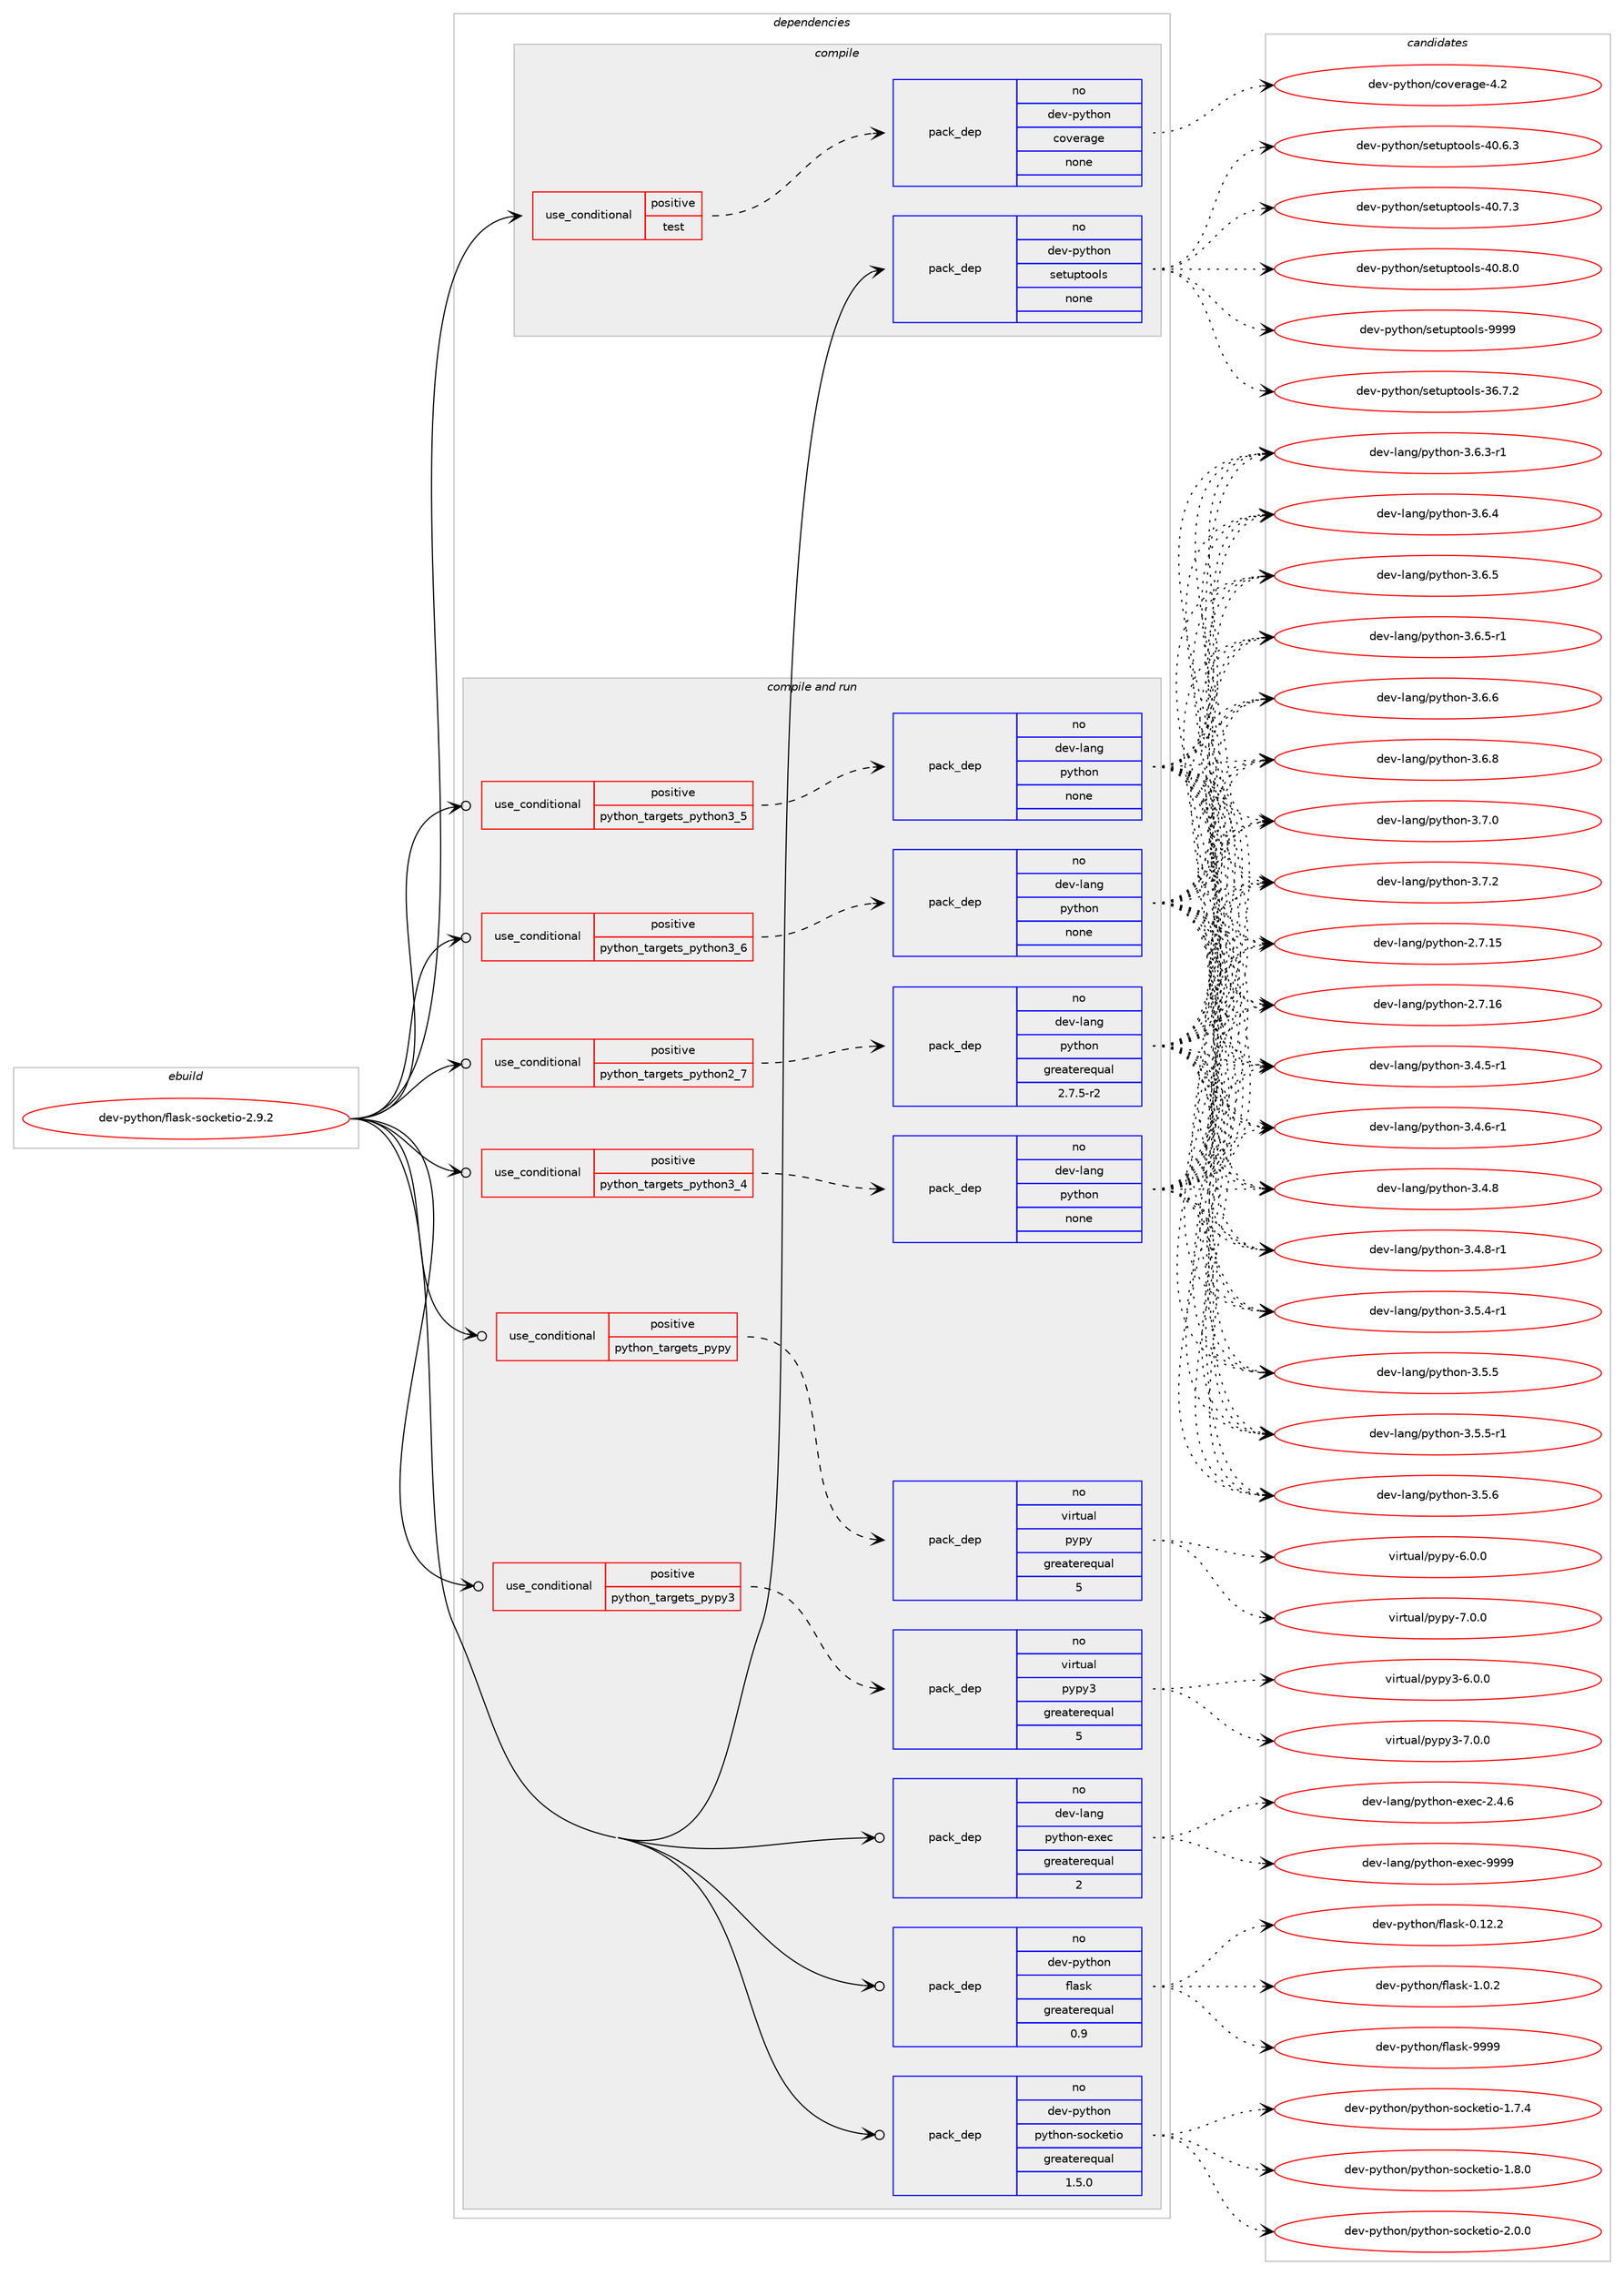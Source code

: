digraph prolog {

# *************
# Graph options
# *************

newrank=true;
concentrate=true;
compound=true;
graph [rankdir=LR,fontname=Helvetica,fontsize=10,ranksep=1.5];#, ranksep=2.5, nodesep=0.2];
edge  [arrowhead=vee];
node  [fontname=Helvetica,fontsize=10];

# **********
# The ebuild
# **********

subgraph cluster_leftcol {
color=gray;
rank=same;
label=<<i>ebuild</i>>;
id [label="dev-python/flask-socketio-2.9.2", color=red, width=4, href="../dev-python/flask-socketio-2.9.2.svg"];
}

# ****************
# The dependencies
# ****************

subgraph cluster_midcol {
color=gray;
label=<<i>dependencies</i>>;
subgraph cluster_compile {
fillcolor="#eeeeee";
style=filled;
label=<<i>compile</i>>;
subgraph cond374534 {
dependency1409958 [label=<<TABLE BORDER="0" CELLBORDER="1" CELLSPACING="0" CELLPADDING="4"><TR><TD ROWSPAN="3" CELLPADDING="10">use_conditional</TD></TR><TR><TD>positive</TD></TR><TR><TD>test</TD></TR></TABLE>>, shape=none, color=red];
subgraph pack1012165 {
dependency1409959 [label=<<TABLE BORDER="0" CELLBORDER="1" CELLSPACING="0" CELLPADDING="4" WIDTH="220"><TR><TD ROWSPAN="6" CELLPADDING="30">pack_dep</TD></TR><TR><TD WIDTH="110">no</TD></TR><TR><TD>dev-python</TD></TR><TR><TD>coverage</TD></TR><TR><TD>none</TD></TR><TR><TD></TD></TR></TABLE>>, shape=none, color=blue];
}
dependency1409958:e -> dependency1409959:w [weight=20,style="dashed",arrowhead="vee"];
}
id:e -> dependency1409958:w [weight=20,style="solid",arrowhead="vee"];
subgraph pack1012166 {
dependency1409960 [label=<<TABLE BORDER="0" CELLBORDER="1" CELLSPACING="0" CELLPADDING="4" WIDTH="220"><TR><TD ROWSPAN="6" CELLPADDING="30">pack_dep</TD></TR><TR><TD WIDTH="110">no</TD></TR><TR><TD>dev-python</TD></TR><TR><TD>setuptools</TD></TR><TR><TD>none</TD></TR><TR><TD></TD></TR></TABLE>>, shape=none, color=blue];
}
id:e -> dependency1409960:w [weight=20,style="solid",arrowhead="vee"];
}
subgraph cluster_compileandrun {
fillcolor="#eeeeee";
style=filled;
label=<<i>compile and run</i>>;
subgraph cond374535 {
dependency1409961 [label=<<TABLE BORDER="0" CELLBORDER="1" CELLSPACING="0" CELLPADDING="4"><TR><TD ROWSPAN="3" CELLPADDING="10">use_conditional</TD></TR><TR><TD>positive</TD></TR><TR><TD>python_targets_pypy</TD></TR></TABLE>>, shape=none, color=red];
subgraph pack1012167 {
dependency1409962 [label=<<TABLE BORDER="0" CELLBORDER="1" CELLSPACING="0" CELLPADDING="4" WIDTH="220"><TR><TD ROWSPAN="6" CELLPADDING="30">pack_dep</TD></TR><TR><TD WIDTH="110">no</TD></TR><TR><TD>virtual</TD></TR><TR><TD>pypy</TD></TR><TR><TD>greaterequal</TD></TR><TR><TD>5</TD></TR></TABLE>>, shape=none, color=blue];
}
dependency1409961:e -> dependency1409962:w [weight=20,style="dashed",arrowhead="vee"];
}
id:e -> dependency1409961:w [weight=20,style="solid",arrowhead="odotvee"];
subgraph cond374536 {
dependency1409963 [label=<<TABLE BORDER="0" CELLBORDER="1" CELLSPACING="0" CELLPADDING="4"><TR><TD ROWSPAN="3" CELLPADDING="10">use_conditional</TD></TR><TR><TD>positive</TD></TR><TR><TD>python_targets_pypy3</TD></TR></TABLE>>, shape=none, color=red];
subgraph pack1012168 {
dependency1409964 [label=<<TABLE BORDER="0" CELLBORDER="1" CELLSPACING="0" CELLPADDING="4" WIDTH="220"><TR><TD ROWSPAN="6" CELLPADDING="30">pack_dep</TD></TR><TR><TD WIDTH="110">no</TD></TR><TR><TD>virtual</TD></TR><TR><TD>pypy3</TD></TR><TR><TD>greaterequal</TD></TR><TR><TD>5</TD></TR></TABLE>>, shape=none, color=blue];
}
dependency1409963:e -> dependency1409964:w [weight=20,style="dashed",arrowhead="vee"];
}
id:e -> dependency1409963:w [weight=20,style="solid",arrowhead="odotvee"];
subgraph cond374537 {
dependency1409965 [label=<<TABLE BORDER="0" CELLBORDER="1" CELLSPACING="0" CELLPADDING="4"><TR><TD ROWSPAN="3" CELLPADDING="10">use_conditional</TD></TR><TR><TD>positive</TD></TR><TR><TD>python_targets_python2_7</TD></TR></TABLE>>, shape=none, color=red];
subgraph pack1012169 {
dependency1409966 [label=<<TABLE BORDER="0" CELLBORDER="1" CELLSPACING="0" CELLPADDING="4" WIDTH="220"><TR><TD ROWSPAN="6" CELLPADDING="30">pack_dep</TD></TR><TR><TD WIDTH="110">no</TD></TR><TR><TD>dev-lang</TD></TR><TR><TD>python</TD></TR><TR><TD>greaterequal</TD></TR><TR><TD>2.7.5-r2</TD></TR></TABLE>>, shape=none, color=blue];
}
dependency1409965:e -> dependency1409966:w [weight=20,style="dashed",arrowhead="vee"];
}
id:e -> dependency1409965:w [weight=20,style="solid",arrowhead="odotvee"];
subgraph cond374538 {
dependency1409967 [label=<<TABLE BORDER="0" CELLBORDER="1" CELLSPACING="0" CELLPADDING="4"><TR><TD ROWSPAN="3" CELLPADDING="10">use_conditional</TD></TR><TR><TD>positive</TD></TR><TR><TD>python_targets_python3_4</TD></TR></TABLE>>, shape=none, color=red];
subgraph pack1012170 {
dependency1409968 [label=<<TABLE BORDER="0" CELLBORDER="1" CELLSPACING="0" CELLPADDING="4" WIDTH="220"><TR><TD ROWSPAN="6" CELLPADDING="30">pack_dep</TD></TR><TR><TD WIDTH="110">no</TD></TR><TR><TD>dev-lang</TD></TR><TR><TD>python</TD></TR><TR><TD>none</TD></TR><TR><TD></TD></TR></TABLE>>, shape=none, color=blue];
}
dependency1409967:e -> dependency1409968:w [weight=20,style="dashed",arrowhead="vee"];
}
id:e -> dependency1409967:w [weight=20,style="solid",arrowhead="odotvee"];
subgraph cond374539 {
dependency1409969 [label=<<TABLE BORDER="0" CELLBORDER="1" CELLSPACING="0" CELLPADDING="4"><TR><TD ROWSPAN="3" CELLPADDING="10">use_conditional</TD></TR><TR><TD>positive</TD></TR><TR><TD>python_targets_python3_5</TD></TR></TABLE>>, shape=none, color=red];
subgraph pack1012171 {
dependency1409970 [label=<<TABLE BORDER="0" CELLBORDER="1" CELLSPACING="0" CELLPADDING="4" WIDTH="220"><TR><TD ROWSPAN="6" CELLPADDING="30">pack_dep</TD></TR><TR><TD WIDTH="110">no</TD></TR><TR><TD>dev-lang</TD></TR><TR><TD>python</TD></TR><TR><TD>none</TD></TR><TR><TD></TD></TR></TABLE>>, shape=none, color=blue];
}
dependency1409969:e -> dependency1409970:w [weight=20,style="dashed",arrowhead="vee"];
}
id:e -> dependency1409969:w [weight=20,style="solid",arrowhead="odotvee"];
subgraph cond374540 {
dependency1409971 [label=<<TABLE BORDER="0" CELLBORDER="1" CELLSPACING="0" CELLPADDING="4"><TR><TD ROWSPAN="3" CELLPADDING="10">use_conditional</TD></TR><TR><TD>positive</TD></TR><TR><TD>python_targets_python3_6</TD></TR></TABLE>>, shape=none, color=red];
subgraph pack1012172 {
dependency1409972 [label=<<TABLE BORDER="0" CELLBORDER="1" CELLSPACING="0" CELLPADDING="4" WIDTH="220"><TR><TD ROWSPAN="6" CELLPADDING="30">pack_dep</TD></TR><TR><TD WIDTH="110">no</TD></TR><TR><TD>dev-lang</TD></TR><TR><TD>python</TD></TR><TR><TD>none</TD></TR><TR><TD></TD></TR></TABLE>>, shape=none, color=blue];
}
dependency1409971:e -> dependency1409972:w [weight=20,style="dashed",arrowhead="vee"];
}
id:e -> dependency1409971:w [weight=20,style="solid",arrowhead="odotvee"];
subgraph pack1012173 {
dependency1409973 [label=<<TABLE BORDER="0" CELLBORDER="1" CELLSPACING="0" CELLPADDING="4" WIDTH="220"><TR><TD ROWSPAN="6" CELLPADDING="30">pack_dep</TD></TR><TR><TD WIDTH="110">no</TD></TR><TR><TD>dev-lang</TD></TR><TR><TD>python-exec</TD></TR><TR><TD>greaterequal</TD></TR><TR><TD>2</TD></TR></TABLE>>, shape=none, color=blue];
}
id:e -> dependency1409973:w [weight=20,style="solid",arrowhead="odotvee"];
subgraph pack1012174 {
dependency1409974 [label=<<TABLE BORDER="0" CELLBORDER="1" CELLSPACING="0" CELLPADDING="4" WIDTH="220"><TR><TD ROWSPAN="6" CELLPADDING="30">pack_dep</TD></TR><TR><TD WIDTH="110">no</TD></TR><TR><TD>dev-python</TD></TR><TR><TD>flask</TD></TR><TR><TD>greaterequal</TD></TR><TR><TD>0.9</TD></TR></TABLE>>, shape=none, color=blue];
}
id:e -> dependency1409974:w [weight=20,style="solid",arrowhead="odotvee"];
subgraph pack1012175 {
dependency1409975 [label=<<TABLE BORDER="0" CELLBORDER="1" CELLSPACING="0" CELLPADDING="4" WIDTH="220"><TR><TD ROWSPAN="6" CELLPADDING="30">pack_dep</TD></TR><TR><TD WIDTH="110">no</TD></TR><TR><TD>dev-python</TD></TR><TR><TD>python-socketio</TD></TR><TR><TD>greaterequal</TD></TR><TR><TD>1.5.0</TD></TR></TABLE>>, shape=none, color=blue];
}
id:e -> dependency1409975:w [weight=20,style="solid",arrowhead="odotvee"];
}
subgraph cluster_run {
fillcolor="#eeeeee";
style=filled;
label=<<i>run</i>>;
}
}

# **************
# The candidates
# **************

subgraph cluster_choices {
rank=same;
color=gray;
label=<<i>candidates</i>>;

subgraph choice1012165 {
color=black;
nodesep=1;
choice1001011184511212111610411111047991111181011149710310145524650 [label="dev-python/coverage-4.2", color=red, width=4,href="../dev-python/coverage-4.2.svg"];
dependency1409959:e -> choice1001011184511212111610411111047991111181011149710310145524650:w [style=dotted,weight="100"];
}
subgraph choice1012166 {
color=black;
nodesep=1;
choice100101118451121211161041111104711510111611711211611111110811545515446554650 [label="dev-python/setuptools-36.7.2", color=red, width=4,href="../dev-python/setuptools-36.7.2.svg"];
choice100101118451121211161041111104711510111611711211611111110811545524846544651 [label="dev-python/setuptools-40.6.3", color=red, width=4,href="../dev-python/setuptools-40.6.3.svg"];
choice100101118451121211161041111104711510111611711211611111110811545524846554651 [label="dev-python/setuptools-40.7.3", color=red, width=4,href="../dev-python/setuptools-40.7.3.svg"];
choice100101118451121211161041111104711510111611711211611111110811545524846564648 [label="dev-python/setuptools-40.8.0", color=red, width=4,href="../dev-python/setuptools-40.8.0.svg"];
choice10010111845112121116104111110471151011161171121161111111081154557575757 [label="dev-python/setuptools-9999", color=red, width=4,href="../dev-python/setuptools-9999.svg"];
dependency1409960:e -> choice100101118451121211161041111104711510111611711211611111110811545515446554650:w [style=dotted,weight="100"];
dependency1409960:e -> choice100101118451121211161041111104711510111611711211611111110811545524846544651:w [style=dotted,weight="100"];
dependency1409960:e -> choice100101118451121211161041111104711510111611711211611111110811545524846554651:w [style=dotted,weight="100"];
dependency1409960:e -> choice100101118451121211161041111104711510111611711211611111110811545524846564648:w [style=dotted,weight="100"];
dependency1409960:e -> choice10010111845112121116104111110471151011161171121161111111081154557575757:w [style=dotted,weight="100"];
}
subgraph choice1012167 {
color=black;
nodesep=1;
choice1181051141161179710847112121112121455446484648 [label="virtual/pypy-6.0.0", color=red, width=4,href="../virtual/pypy-6.0.0.svg"];
choice1181051141161179710847112121112121455546484648 [label="virtual/pypy-7.0.0", color=red, width=4,href="../virtual/pypy-7.0.0.svg"];
dependency1409962:e -> choice1181051141161179710847112121112121455446484648:w [style=dotted,weight="100"];
dependency1409962:e -> choice1181051141161179710847112121112121455546484648:w [style=dotted,weight="100"];
}
subgraph choice1012168 {
color=black;
nodesep=1;
choice118105114116117971084711212111212151455446484648 [label="virtual/pypy3-6.0.0", color=red, width=4,href="../virtual/pypy3-6.0.0.svg"];
choice118105114116117971084711212111212151455546484648 [label="virtual/pypy3-7.0.0", color=red, width=4,href="../virtual/pypy3-7.0.0.svg"];
dependency1409964:e -> choice118105114116117971084711212111212151455446484648:w [style=dotted,weight="100"];
dependency1409964:e -> choice118105114116117971084711212111212151455546484648:w [style=dotted,weight="100"];
}
subgraph choice1012169 {
color=black;
nodesep=1;
choice10010111845108971101034711212111610411111045504655464953 [label="dev-lang/python-2.7.15", color=red, width=4,href="../dev-lang/python-2.7.15.svg"];
choice10010111845108971101034711212111610411111045504655464954 [label="dev-lang/python-2.7.16", color=red, width=4,href="../dev-lang/python-2.7.16.svg"];
choice1001011184510897110103471121211161041111104551465246534511449 [label="dev-lang/python-3.4.5-r1", color=red, width=4,href="../dev-lang/python-3.4.5-r1.svg"];
choice1001011184510897110103471121211161041111104551465246544511449 [label="dev-lang/python-3.4.6-r1", color=red, width=4,href="../dev-lang/python-3.4.6-r1.svg"];
choice100101118451089711010347112121116104111110455146524656 [label="dev-lang/python-3.4.8", color=red, width=4,href="../dev-lang/python-3.4.8.svg"];
choice1001011184510897110103471121211161041111104551465246564511449 [label="dev-lang/python-3.4.8-r1", color=red, width=4,href="../dev-lang/python-3.4.8-r1.svg"];
choice1001011184510897110103471121211161041111104551465346524511449 [label="dev-lang/python-3.5.4-r1", color=red, width=4,href="../dev-lang/python-3.5.4-r1.svg"];
choice100101118451089711010347112121116104111110455146534653 [label="dev-lang/python-3.5.5", color=red, width=4,href="../dev-lang/python-3.5.5.svg"];
choice1001011184510897110103471121211161041111104551465346534511449 [label="dev-lang/python-3.5.5-r1", color=red, width=4,href="../dev-lang/python-3.5.5-r1.svg"];
choice100101118451089711010347112121116104111110455146534654 [label="dev-lang/python-3.5.6", color=red, width=4,href="../dev-lang/python-3.5.6.svg"];
choice1001011184510897110103471121211161041111104551465446514511449 [label="dev-lang/python-3.6.3-r1", color=red, width=4,href="../dev-lang/python-3.6.3-r1.svg"];
choice100101118451089711010347112121116104111110455146544652 [label="dev-lang/python-3.6.4", color=red, width=4,href="../dev-lang/python-3.6.4.svg"];
choice100101118451089711010347112121116104111110455146544653 [label="dev-lang/python-3.6.5", color=red, width=4,href="../dev-lang/python-3.6.5.svg"];
choice1001011184510897110103471121211161041111104551465446534511449 [label="dev-lang/python-3.6.5-r1", color=red, width=4,href="../dev-lang/python-3.6.5-r1.svg"];
choice100101118451089711010347112121116104111110455146544654 [label="dev-lang/python-3.6.6", color=red, width=4,href="../dev-lang/python-3.6.6.svg"];
choice100101118451089711010347112121116104111110455146544656 [label="dev-lang/python-3.6.8", color=red, width=4,href="../dev-lang/python-3.6.8.svg"];
choice100101118451089711010347112121116104111110455146554648 [label="dev-lang/python-3.7.0", color=red, width=4,href="../dev-lang/python-3.7.0.svg"];
choice100101118451089711010347112121116104111110455146554650 [label="dev-lang/python-3.7.2", color=red, width=4,href="../dev-lang/python-3.7.2.svg"];
dependency1409966:e -> choice10010111845108971101034711212111610411111045504655464953:w [style=dotted,weight="100"];
dependency1409966:e -> choice10010111845108971101034711212111610411111045504655464954:w [style=dotted,weight="100"];
dependency1409966:e -> choice1001011184510897110103471121211161041111104551465246534511449:w [style=dotted,weight="100"];
dependency1409966:e -> choice1001011184510897110103471121211161041111104551465246544511449:w [style=dotted,weight="100"];
dependency1409966:e -> choice100101118451089711010347112121116104111110455146524656:w [style=dotted,weight="100"];
dependency1409966:e -> choice1001011184510897110103471121211161041111104551465246564511449:w [style=dotted,weight="100"];
dependency1409966:e -> choice1001011184510897110103471121211161041111104551465346524511449:w [style=dotted,weight="100"];
dependency1409966:e -> choice100101118451089711010347112121116104111110455146534653:w [style=dotted,weight="100"];
dependency1409966:e -> choice1001011184510897110103471121211161041111104551465346534511449:w [style=dotted,weight="100"];
dependency1409966:e -> choice100101118451089711010347112121116104111110455146534654:w [style=dotted,weight="100"];
dependency1409966:e -> choice1001011184510897110103471121211161041111104551465446514511449:w [style=dotted,weight="100"];
dependency1409966:e -> choice100101118451089711010347112121116104111110455146544652:w [style=dotted,weight="100"];
dependency1409966:e -> choice100101118451089711010347112121116104111110455146544653:w [style=dotted,weight="100"];
dependency1409966:e -> choice1001011184510897110103471121211161041111104551465446534511449:w [style=dotted,weight="100"];
dependency1409966:e -> choice100101118451089711010347112121116104111110455146544654:w [style=dotted,weight="100"];
dependency1409966:e -> choice100101118451089711010347112121116104111110455146544656:w [style=dotted,weight="100"];
dependency1409966:e -> choice100101118451089711010347112121116104111110455146554648:w [style=dotted,weight="100"];
dependency1409966:e -> choice100101118451089711010347112121116104111110455146554650:w [style=dotted,weight="100"];
}
subgraph choice1012170 {
color=black;
nodesep=1;
choice10010111845108971101034711212111610411111045504655464953 [label="dev-lang/python-2.7.15", color=red, width=4,href="../dev-lang/python-2.7.15.svg"];
choice10010111845108971101034711212111610411111045504655464954 [label="dev-lang/python-2.7.16", color=red, width=4,href="../dev-lang/python-2.7.16.svg"];
choice1001011184510897110103471121211161041111104551465246534511449 [label="dev-lang/python-3.4.5-r1", color=red, width=4,href="../dev-lang/python-3.4.5-r1.svg"];
choice1001011184510897110103471121211161041111104551465246544511449 [label="dev-lang/python-3.4.6-r1", color=red, width=4,href="../dev-lang/python-3.4.6-r1.svg"];
choice100101118451089711010347112121116104111110455146524656 [label="dev-lang/python-3.4.8", color=red, width=4,href="../dev-lang/python-3.4.8.svg"];
choice1001011184510897110103471121211161041111104551465246564511449 [label="dev-lang/python-3.4.8-r1", color=red, width=4,href="../dev-lang/python-3.4.8-r1.svg"];
choice1001011184510897110103471121211161041111104551465346524511449 [label="dev-lang/python-3.5.4-r1", color=red, width=4,href="../dev-lang/python-3.5.4-r1.svg"];
choice100101118451089711010347112121116104111110455146534653 [label="dev-lang/python-3.5.5", color=red, width=4,href="../dev-lang/python-3.5.5.svg"];
choice1001011184510897110103471121211161041111104551465346534511449 [label="dev-lang/python-3.5.5-r1", color=red, width=4,href="../dev-lang/python-3.5.5-r1.svg"];
choice100101118451089711010347112121116104111110455146534654 [label="dev-lang/python-3.5.6", color=red, width=4,href="../dev-lang/python-3.5.6.svg"];
choice1001011184510897110103471121211161041111104551465446514511449 [label="dev-lang/python-3.6.3-r1", color=red, width=4,href="../dev-lang/python-3.6.3-r1.svg"];
choice100101118451089711010347112121116104111110455146544652 [label="dev-lang/python-3.6.4", color=red, width=4,href="../dev-lang/python-3.6.4.svg"];
choice100101118451089711010347112121116104111110455146544653 [label="dev-lang/python-3.6.5", color=red, width=4,href="../dev-lang/python-3.6.5.svg"];
choice1001011184510897110103471121211161041111104551465446534511449 [label="dev-lang/python-3.6.5-r1", color=red, width=4,href="../dev-lang/python-3.6.5-r1.svg"];
choice100101118451089711010347112121116104111110455146544654 [label="dev-lang/python-3.6.6", color=red, width=4,href="../dev-lang/python-3.6.6.svg"];
choice100101118451089711010347112121116104111110455146544656 [label="dev-lang/python-3.6.8", color=red, width=4,href="../dev-lang/python-3.6.8.svg"];
choice100101118451089711010347112121116104111110455146554648 [label="dev-lang/python-3.7.0", color=red, width=4,href="../dev-lang/python-3.7.0.svg"];
choice100101118451089711010347112121116104111110455146554650 [label="dev-lang/python-3.7.2", color=red, width=4,href="../dev-lang/python-3.7.2.svg"];
dependency1409968:e -> choice10010111845108971101034711212111610411111045504655464953:w [style=dotted,weight="100"];
dependency1409968:e -> choice10010111845108971101034711212111610411111045504655464954:w [style=dotted,weight="100"];
dependency1409968:e -> choice1001011184510897110103471121211161041111104551465246534511449:w [style=dotted,weight="100"];
dependency1409968:e -> choice1001011184510897110103471121211161041111104551465246544511449:w [style=dotted,weight="100"];
dependency1409968:e -> choice100101118451089711010347112121116104111110455146524656:w [style=dotted,weight="100"];
dependency1409968:e -> choice1001011184510897110103471121211161041111104551465246564511449:w [style=dotted,weight="100"];
dependency1409968:e -> choice1001011184510897110103471121211161041111104551465346524511449:w [style=dotted,weight="100"];
dependency1409968:e -> choice100101118451089711010347112121116104111110455146534653:w [style=dotted,weight="100"];
dependency1409968:e -> choice1001011184510897110103471121211161041111104551465346534511449:w [style=dotted,weight="100"];
dependency1409968:e -> choice100101118451089711010347112121116104111110455146534654:w [style=dotted,weight="100"];
dependency1409968:e -> choice1001011184510897110103471121211161041111104551465446514511449:w [style=dotted,weight="100"];
dependency1409968:e -> choice100101118451089711010347112121116104111110455146544652:w [style=dotted,weight="100"];
dependency1409968:e -> choice100101118451089711010347112121116104111110455146544653:w [style=dotted,weight="100"];
dependency1409968:e -> choice1001011184510897110103471121211161041111104551465446534511449:w [style=dotted,weight="100"];
dependency1409968:e -> choice100101118451089711010347112121116104111110455146544654:w [style=dotted,weight="100"];
dependency1409968:e -> choice100101118451089711010347112121116104111110455146544656:w [style=dotted,weight="100"];
dependency1409968:e -> choice100101118451089711010347112121116104111110455146554648:w [style=dotted,weight="100"];
dependency1409968:e -> choice100101118451089711010347112121116104111110455146554650:w [style=dotted,weight="100"];
}
subgraph choice1012171 {
color=black;
nodesep=1;
choice10010111845108971101034711212111610411111045504655464953 [label="dev-lang/python-2.7.15", color=red, width=4,href="../dev-lang/python-2.7.15.svg"];
choice10010111845108971101034711212111610411111045504655464954 [label="dev-lang/python-2.7.16", color=red, width=4,href="../dev-lang/python-2.7.16.svg"];
choice1001011184510897110103471121211161041111104551465246534511449 [label="dev-lang/python-3.4.5-r1", color=red, width=4,href="../dev-lang/python-3.4.5-r1.svg"];
choice1001011184510897110103471121211161041111104551465246544511449 [label="dev-lang/python-3.4.6-r1", color=red, width=4,href="../dev-lang/python-3.4.6-r1.svg"];
choice100101118451089711010347112121116104111110455146524656 [label="dev-lang/python-3.4.8", color=red, width=4,href="../dev-lang/python-3.4.8.svg"];
choice1001011184510897110103471121211161041111104551465246564511449 [label="dev-lang/python-3.4.8-r1", color=red, width=4,href="../dev-lang/python-3.4.8-r1.svg"];
choice1001011184510897110103471121211161041111104551465346524511449 [label="dev-lang/python-3.5.4-r1", color=red, width=4,href="../dev-lang/python-3.5.4-r1.svg"];
choice100101118451089711010347112121116104111110455146534653 [label="dev-lang/python-3.5.5", color=red, width=4,href="../dev-lang/python-3.5.5.svg"];
choice1001011184510897110103471121211161041111104551465346534511449 [label="dev-lang/python-3.5.5-r1", color=red, width=4,href="../dev-lang/python-3.5.5-r1.svg"];
choice100101118451089711010347112121116104111110455146534654 [label="dev-lang/python-3.5.6", color=red, width=4,href="../dev-lang/python-3.5.6.svg"];
choice1001011184510897110103471121211161041111104551465446514511449 [label="dev-lang/python-3.6.3-r1", color=red, width=4,href="../dev-lang/python-3.6.3-r1.svg"];
choice100101118451089711010347112121116104111110455146544652 [label="dev-lang/python-3.6.4", color=red, width=4,href="../dev-lang/python-3.6.4.svg"];
choice100101118451089711010347112121116104111110455146544653 [label="dev-lang/python-3.6.5", color=red, width=4,href="../dev-lang/python-3.6.5.svg"];
choice1001011184510897110103471121211161041111104551465446534511449 [label="dev-lang/python-3.6.5-r1", color=red, width=4,href="../dev-lang/python-3.6.5-r1.svg"];
choice100101118451089711010347112121116104111110455146544654 [label="dev-lang/python-3.6.6", color=red, width=4,href="../dev-lang/python-3.6.6.svg"];
choice100101118451089711010347112121116104111110455146544656 [label="dev-lang/python-3.6.8", color=red, width=4,href="../dev-lang/python-3.6.8.svg"];
choice100101118451089711010347112121116104111110455146554648 [label="dev-lang/python-3.7.0", color=red, width=4,href="../dev-lang/python-3.7.0.svg"];
choice100101118451089711010347112121116104111110455146554650 [label="dev-lang/python-3.7.2", color=red, width=4,href="../dev-lang/python-3.7.2.svg"];
dependency1409970:e -> choice10010111845108971101034711212111610411111045504655464953:w [style=dotted,weight="100"];
dependency1409970:e -> choice10010111845108971101034711212111610411111045504655464954:w [style=dotted,weight="100"];
dependency1409970:e -> choice1001011184510897110103471121211161041111104551465246534511449:w [style=dotted,weight="100"];
dependency1409970:e -> choice1001011184510897110103471121211161041111104551465246544511449:w [style=dotted,weight="100"];
dependency1409970:e -> choice100101118451089711010347112121116104111110455146524656:w [style=dotted,weight="100"];
dependency1409970:e -> choice1001011184510897110103471121211161041111104551465246564511449:w [style=dotted,weight="100"];
dependency1409970:e -> choice1001011184510897110103471121211161041111104551465346524511449:w [style=dotted,weight="100"];
dependency1409970:e -> choice100101118451089711010347112121116104111110455146534653:w [style=dotted,weight="100"];
dependency1409970:e -> choice1001011184510897110103471121211161041111104551465346534511449:w [style=dotted,weight="100"];
dependency1409970:e -> choice100101118451089711010347112121116104111110455146534654:w [style=dotted,weight="100"];
dependency1409970:e -> choice1001011184510897110103471121211161041111104551465446514511449:w [style=dotted,weight="100"];
dependency1409970:e -> choice100101118451089711010347112121116104111110455146544652:w [style=dotted,weight="100"];
dependency1409970:e -> choice100101118451089711010347112121116104111110455146544653:w [style=dotted,weight="100"];
dependency1409970:e -> choice1001011184510897110103471121211161041111104551465446534511449:w [style=dotted,weight="100"];
dependency1409970:e -> choice100101118451089711010347112121116104111110455146544654:w [style=dotted,weight="100"];
dependency1409970:e -> choice100101118451089711010347112121116104111110455146544656:w [style=dotted,weight="100"];
dependency1409970:e -> choice100101118451089711010347112121116104111110455146554648:w [style=dotted,weight="100"];
dependency1409970:e -> choice100101118451089711010347112121116104111110455146554650:w [style=dotted,weight="100"];
}
subgraph choice1012172 {
color=black;
nodesep=1;
choice10010111845108971101034711212111610411111045504655464953 [label="dev-lang/python-2.7.15", color=red, width=4,href="../dev-lang/python-2.7.15.svg"];
choice10010111845108971101034711212111610411111045504655464954 [label="dev-lang/python-2.7.16", color=red, width=4,href="../dev-lang/python-2.7.16.svg"];
choice1001011184510897110103471121211161041111104551465246534511449 [label="dev-lang/python-3.4.5-r1", color=red, width=4,href="../dev-lang/python-3.4.5-r1.svg"];
choice1001011184510897110103471121211161041111104551465246544511449 [label="dev-lang/python-3.4.6-r1", color=red, width=4,href="../dev-lang/python-3.4.6-r1.svg"];
choice100101118451089711010347112121116104111110455146524656 [label="dev-lang/python-3.4.8", color=red, width=4,href="../dev-lang/python-3.4.8.svg"];
choice1001011184510897110103471121211161041111104551465246564511449 [label="dev-lang/python-3.4.8-r1", color=red, width=4,href="../dev-lang/python-3.4.8-r1.svg"];
choice1001011184510897110103471121211161041111104551465346524511449 [label="dev-lang/python-3.5.4-r1", color=red, width=4,href="../dev-lang/python-3.5.4-r1.svg"];
choice100101118451089711010347112121116104111110455146534653 [label="dev-lang/python-3.5.5", color=red, width=4,href="../dev-lang/python-3.5.5.svg"];
choice1001011184510897110103471121211161041111104551465346534511449 [label="dev-lang/python-3.5.5-r1", color=red, width=4,href="../dev-lang/python-3.5.5-r1.svg"];
choice100101118451089711010347112121116104111110455146534654 [label="dev-lang/python-3.5.6", color=red, width=4,href="../dev-lang/python-3.5.6.svg"];
choice1001011184510897110103471121211161041111104551465446514511449 [label="dev-lang/python-3.6.3-r1", color=red, width=4,href="../dev-lang/python-3.6.3-r1.svg"];
choice100101118451089711010347112121116104111110455146544652 [label="dev-lang/python-3.6.4", color=red, width=4,href="../dev-lang/python-3.6.4.svg"];
choice100101118451089711010347112121116104111110455146544653 [label="dev-lang/python-3.6.5", color=red, width=4,href="../dev-lang/python-3.6.5.svg"];
choice1001011184510897110103471121211161041111104551465446534511449 [label="dev-lang/python-3.6.5-r1", color=red, width=4,href="../dev-lang/python-3.6.5-r1.svg"];
choice100101118451089711010347112121116104111110455146544654 [label="dev-lang/python-3.6.6", color=red, width=4,href="../dev-lang/python-3.6.6.svg"];
choice100101118451089711010347112121116104111110455146544656 [label="dev-lang/python-3.6.8", color=red, width=4,href="../dev-lang/python-3.6.8.svg"];
choice100101118451089711010347112121116104111110455146554648 [label="dev-lang/python-3.7.0", color=red, width=4,href="../dev-lang/python-3.7.0.svg"];
choice100101118451089711010347112121116104111110455146554650 [label="dev-lang/python-3.7.2", color=red, width=4,href="../dev-lang/python-3.7.2.svg"];
dependency1409972:e -> choice10010111845108971101034711212111610411111045504655464953:w [style=dotted,weight="100"];
dependency1409972:e -> choice10010111845108971101034711212111610411111045504655464954:w [style=dotted,weight="100"];
dependency1409972:e -> choice1001011184510897110103471121211161041111104551465246534511449:w [style=dotted,weight="100"];
dependency1409972:e -> choice1001011184510897110103471121211161041111104551465246544511449:w [style=dotted,weight="100"];
dependency1409972:e -> choice100101118451089711010347112121116104111110455146524656:w [style=dotted,weight="100"];
dependency1409972:e -> choice1001011184510897110103471121211161041111104551465246564511449:w [style=dotted,weight="100"];
dependency1409972:e -> choice1001011184510897110103471121211161041111104551465346524511449:w [style=dotted,weight="100"];
dependency1409972:e -> choice100101118451089711010347112121116104111110455146534653:w [style=dotted,weight="100"];
dependency1409972:e -> choice1001011184510897110103471121211161041111104551465346534511449:w [style=dotted,weight="100"];
dependency1409972:e -> choice100101118451089711010347112121116104111110455146534654:w [style=dotted,weight="100"];
dependency1409972:e -> choice1001011184510897110103471121211161041111104551465446514511449:w [style=dotted,weight="100"];
dependency1409972:e -> choice100101118451089711010347112121116104111110455146544652:w [style=dotted,weight="100"];
dependency1409972:e -> choice100101118451089711010347112121116104111110455146544653:w [style=dotted,weight="100"];
dependency1409972:e -> choice1001011184510897110103471121211161041111104551465446534511449:w [style=dotted,weight="100"];
dependency1409972:e -> choice100101118451089711010347112121116104111110455146544654:w [style=dotted,weight="100"];
dependency1409972:e -> choice100101118451089711010347112121116104111110455146544656:w [style=dotted,weight="100"];
dependency1409972:e -> choice100101118451089711010347112121116104111110455146554648:w [style=dotted,weight="100"];
dependency1409972:e -> choice100101118451089711010347112121116104111110455146554650:w [style=dotted,weight="100"];
}
subgraph choice1012173 {
color=black;
nodesep=1;
choice1001011184510897110103471121211161041111104510112010199455046524654 [label="dev-lang/python-exec-2.4.6", color=red, width=4,href="../dev-lang/python-exec-2.4.6.svg"];
choice10010111845108971101034711212111610411111045101120101994557575757 [label="dev-lang/python-exec-9999", color=red, width=4,href="../dev-lang/python-exec-9999.svg"];
dependency1409973:e -> choice1001011184510897110103471121211161041111104510112010199455046524654:w [style=dotted,weight="100"];
dependency1409973:e -> choice10010111845108971101034711212111610411111045101120101994557575757:w [style=dotted,weight="100"];
}
subgraph choice1012174 {
color=black;
nodesep=1;
choice10010111845112121116104111110471021089711510745484649504650 [label="dev-python/flask-0.12.2", color=red, width=4,href="../dev-python/flask-0.12.2.svg"];
choice100101118451121211161041111104710210897115107454946484650 [label="dev-python/flask-1.0.2", color=red, width=4,href="../dev-python/flask-1.0.2.svg"];
choice1001011184511212111610411111047102108971151074557575757 [label="dev-python/flask-9999", color=red, width=4,href="../dev-python/flask-9999.svg"];
dependency1409974:e -> choice10010111845112121116104111110471021089711510745484649504650:w [style=dotted,weight="100"];
dependency1409974:e -> choice100101118451121211161041111104710210897115107454946484650:w [style=dotted,weight="100"];
dependency1409974:e -> choice1001011184511212111610411111047102108971151074557575757:w [style=dotted,weight="100"];
}
subgraph choice1012175 {
color=black;
nodesep=1;
choice10010111845112121116104111110471121211161041111104511511199107101116105111454946554652 [label="dev-python/python-socketio-1.7.4", color=red, width=4,href="../dev-python/python-socketio-1.7.4.svg"];
choice10010111845112121116104111110471121211161041111104511511199107101116105111454946564648 [label="dev-python/python-socketio-1.8.0", color=red, width=4,href="../dev-python/python-socketio-1.8.0.svg"];
choice10010111845112121116104111110471121211161041111104511511199107101116105111455046484648 [label="dev-python/python-socketio-2.0.0", color=red, width=4,href="../dev-python/python-socketio-2.0.0.svg"];
dependency1409975:e -> choice10010111845112121116104111110471121211161041111104511511199107101116105111454946554652:w [style=dotted,weight="100"];
dependency1409975:e -> choice10010111845112121116104111110471121211161041111104511511199107101116105111454946564648:w [style=dotted,weight="100"];
dependency1409975:e -> choice10010111845112121116104111110471121211161041111104511511199107101116105111455046484648:w [style=dotted,weight="100"];
}
}

}
